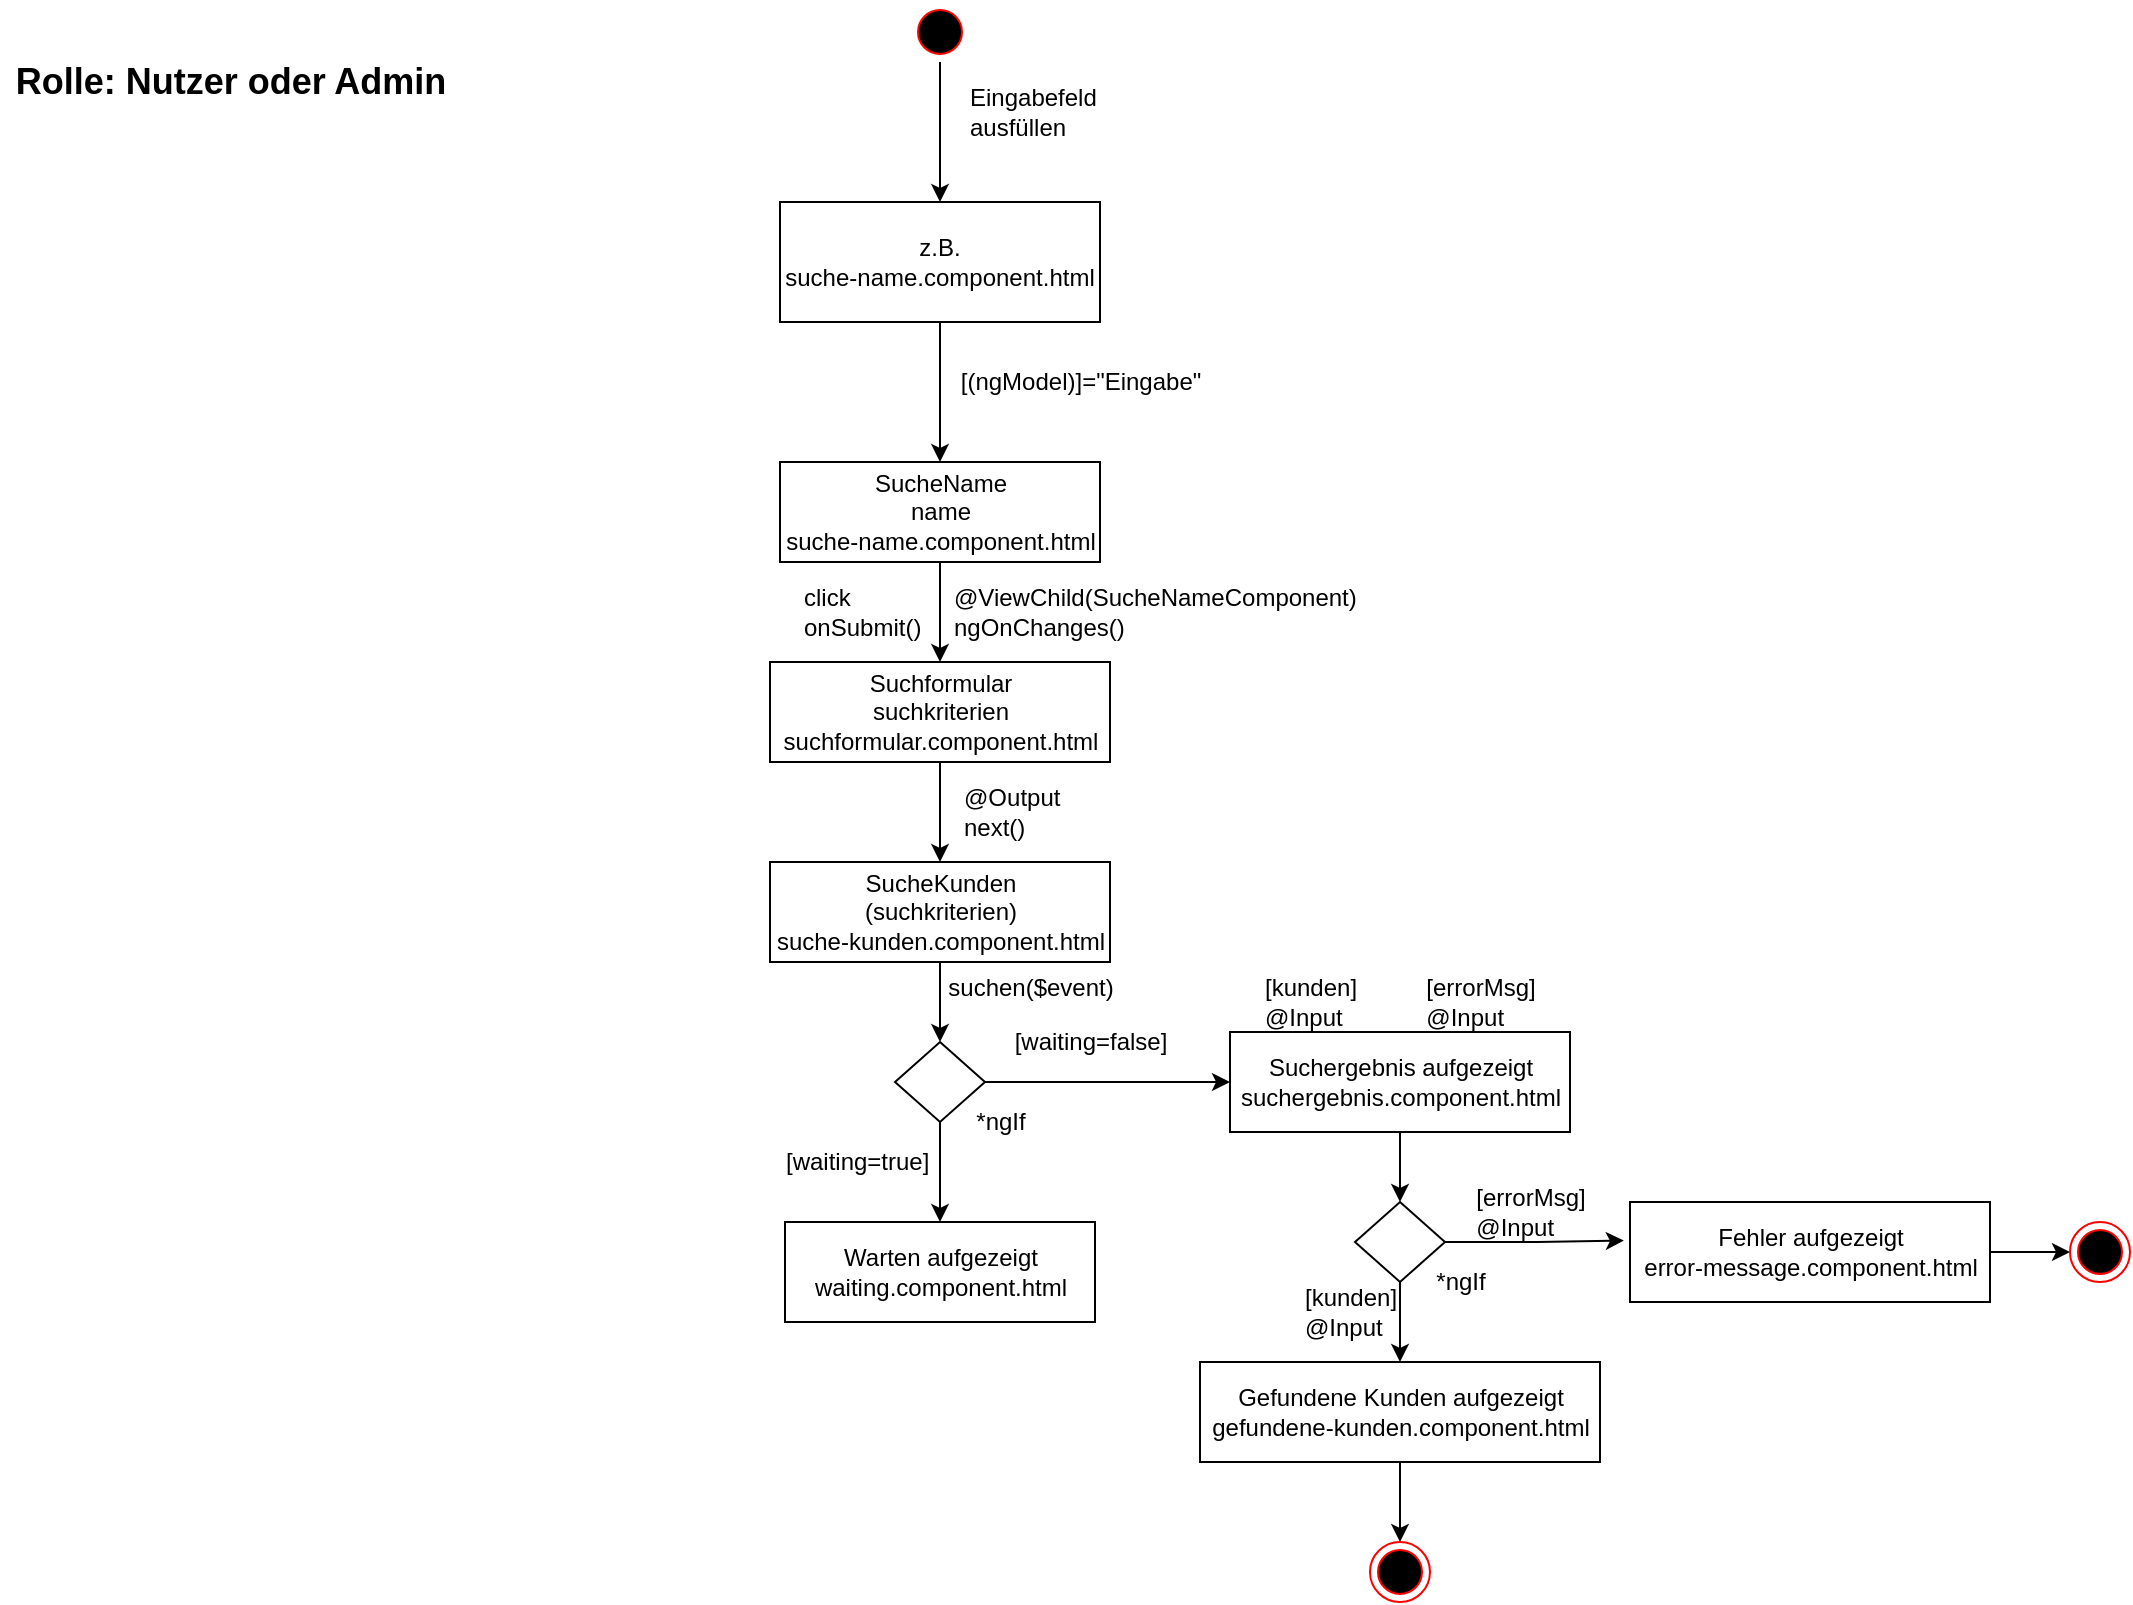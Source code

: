 <mxfile version="14.7.3" type="device"><diagram name="Page-1" id="e7e014a7-5840-1c2e-5031-d8a46d1fe8dd"><mxGraphModel dx="510" dy="577" grid="1" gridSize="10" guides="1" tooltips="1" connect="1" arrows="1" fold="1" page="1" pageScale="1" pageWidth="1169" pageHeight="826" background="none" math="0" shadow="0"><root><mxCell id="0"/><mxCell id="1" parent="0"/><mxCell id="x1HIMZSocm9ShC_TVfVP-2" style="edgeStyle=orthogonalEdgeStyle;rounded=0;orthogonalLoop=1;jettySize=auto;html=1;" edge="1" parent="1" source="yxbtwLn8mN5EDXHiPZAV-43"><mxGeometry relative="1" as="geometry"><mxPoint x="495" y="113" as="targetPoint"/></mxGeometry></mxCell><mxCell id="yxbtwLn8mN5EDXHiPZAV-43" value="" style="ellipse;html=1;shape=startState;fillColor=#000000;strokeColor=#ff0000;" parent="1" vertex="1"><mxGeometry x="480" y="13" width="30" height="30" as="geometry"/></mxCell><mxCell id="yxbtwLn8mN5EDXHiPZAV-47" style="edgeStyle=orthogonalEdgeStyle;rounded=0;orthogonalLoop=1;jettySize=auto;html=1;entryX=0.5;entryY=0;entryDx=0;entryDy=0;" parent="1" source="yxbtwLn8mN5EDXHiPZAV-45" target="yxbtwLn8mN5EDXHiPZAV-48" edge="1"><mxGeometry relative="1" as="geometry"><mxPoint x="495" y="363" as="targetPoint"/></mxGeometry></mxCell><mxCell id="yxbtwLn8mN5EDXHiPZAV-45" value="SucheName&lt;br&gt;name&lt;br&gt;suche-name.component.html" style="html=1;" parent="1" vertex="1"><mxGeometry x="415" y="243" width="160" height="50" as="geometry"/></mxCell><mxCell id="yxbtwLn8mN5EDXHiPZAV-51" style="edgeStyle=orthogonalEdgeStyle;rounded=0;orthogonalLoop=1;jettySize=auto;html=1;" parent="1" source="yxbtwLn8mN5EDXHiPZAV-48" target="yxbtwLn8mN5EDXHiPZAV-50" edge="1"><mxGeometry relative="1" as="geometry"/></mxCell><mxCell id="yxbtwLn8mN5EDXHiPZAV-48" value="Suchformular&lt;br&gt;suchkriterien&lt;br&gt;suchformular.component.html" style="html=1;" parent="1" vertex="1"><mxGeometry x="410" y="343" width="170" height="50" as="geometry"/></mxCell><mxCell id="yxbtwLn8mN5EDXHiPZAV-49" value="@Output&lt;br&gt;next()" style="text;html=1;align=left;verticalAlign=middle;resizable=0;points=[];autosize=1;strokeColor=none;" parent="1" vertex="1"><mxGeometry x="505" y="403" width="60" height="30" as="geometry"/></mxCell><mxCell id="yxbtwLn8mN5EDXHiPZAV-56" style="edgeStyle=orthogonalEdgeStyle;rounded=0;orthogonalLoop=1;jettySize=auto;html=1;" parent="1" source="yxbtwLn8mN5EDXHiPZAV-50" target="yxbtwLn8mN5EDXHiPZAV-55" edge="1"><mxGeometry relative="1" as="geometry"/></mxCell><mxCell id="yxbtwLn8mN5EDXHiPZAV-50" value="SucheKunden&lt;br&gt;(suchkriterien)&lt;br&gt;suche-kunden.component.html" style="html=1;" parent="1" vertex="1"><mxGeometry x="410" y="443" width="170" height="50" as="geometry"/></mxCell><mxCell id="yxbtwLn8mN5EDXHiPZAV-52" value="suchen($event)" style="text;html=1;align=center;verticalAlign=middle;resizable=0;points=[];autosize=1;strokeColor=none;" parent="1" vertex="1"><mxGeometry x="490" y="496" width="100" height="20" as="geometry"/></mxCell><mxCell id="yxbtwLn8mN5EDXHiPZAV-58" style="edgeStyle=orthogonalEdgeStyle;rounded=0;orthogonalLoop=1;jettySize=auto;html=1;" parent="1" source="yxbtwLn8mN5EDXHiPZAV-55" target="yxbtwLn8mN5EDXHiPZAV-57" edge="1"><mxGeometry relative="1" as="geometry"/></mxCell><mxCell id="yxbtwLn8mN5EDXHiPZAV-61" style="edgeStyle=orthogonalEdgeStyle;rounded=0;orthogonalLoop=1;jettySize=auto;html=1;" parent="1" source="yxbtwLn8mN5EDXHiPZAV-55" target="yxbtwLn8mN5EDXHiPZAV-60" edge="1"><mxGeometry relative="1" as="geometry"/></mxCell><mxCell id="yxbtwLn8mN5EDXHiPZAV-55" value="" style="rhombus;whiteSpace=wrap;html=1;" parent="1" vertex="1"><mxGeometry x="472.5" y="533" width="45" height="40" as="geometry"/></mxCell><mxCell id="yxbtwLn8mN5EDXHiPZAV-57" value="Warten aufgezeigt&lt;br&gt;waiting.component.html" style="html=1;" parent="1" vertex="1"><mxGeometry x="417.5" y="623" width="155" height="50" as="geometry"/></mxCell><mxCell id="yxbtwLn8mN5EDXHiPZAV-59" value="*ngIf" style="text;html=1;align=center;verticalAlign=middle;resizable=0;points=[];autosize=1;strokeColor=none;" parent="1" vertex="1"><mxGeometry x="505" y="563" width="40" height="20" as="geometry"/></mxCell><mxCell id="yxbtwLn8mN5EDXHiPZAV-65" style="edgeStyle=orthogonalEdgeStyle;rounded=0;orthogonalLoop=1;jettySize=auto;html=1;" parent="1" source="yxbtwLn8mN5EDXHiPZAV-60" target="yxbtwLn8mN5EDXHiPZAV-64" edge="1"><mxGeometry relative="1" as="geometry"/></mxCell><mxCell id="yxbtwLn8mN5EDXHiPZAV-60" value="Suchergebnis aufgezeigt&lt;br&gt;suchergebnis.component.html" style="html=1;" parent="1" vertex="1"><mxGeometry x="640" y="528" width="170" height="50" as="geometry"/></mxCell><mxCell id="yxbtwLn8mN5EDXHiPZAV-62" value="[kunden]&lt;br&gt;&lt;div style=&quot;text-align: left&quot;&gt;&lt;span&gt;@Input&lt;/span&gt;&lt;/div&gt;" style="text;html=1;align=center;verticalAlign=middle;resizable=0;points=[];autosize=1;strokeColor=none;" parent="1" vertex="1"><mxGeometry x="650" y="498" width="60" height="30" as="geometry"/></mxCell><mxCell id="yxbtwLn8mN5EDXHiPZAV-63" value="[errorMsg]&lt;br&gt;&lt;div style=&quot;text-align: left&quot;&gt;&lt;span&gt;@Input&lt;/span&gt;&lt;/div&gt;" style="text;html=1;align=center;verticalAlign=middle;resizable=0;points=[];autosize=1;strokeColor=none;" parent="1" vertex="1"><mxGeometry x="730" y="498" width="70" height="30" as="geometry"/></mxCell><mxCell id="yxbtwLn8mN5EDXHiPZAV-70" style="edgeStyle=orthogonalEdgeStyle;rounded=0;orthogonalLoop=1;jettySize=auto;html=1;" parent="1" source="yxbtwLn8mN5EDXHiPZAV-64" target="yxbtwLn8mN5EDXHiPZAV-67" edge="1"><mxGeometry relative="1" as="geometry"/></mxCell><mxCell id="yxbtwLn8mN5EDXHiPZAV-73" style="edgeStyle=orthogonalEdgeStyle;rounded=0;orthogonalLoop=1;jettySize=auto;html=1;entryX=-0.017;entryY=0.386;entryDx=0;entryDy=0;entryPerimeter=0;" parent="1" source="yxbtwLn8mN5EDXHiPZAV-64" target="yxbtwLn8mN5EDXHiPZAV-72" edge="1"><mxGeometry relative="1" as="geometry"/></mxCell><mxCell id="yxbtwLn8mN5EDXHiPZAV-64" value="" style="rhombus;whiteSpace=wrap;html=1;" parent="1" vertex="1"><mxGeometry x="702.5" y="613" width="45" height="40" as="geometry"/></mxCell><mxCell id="EwrWoGi9fswRe4w6S0GX-2" style="edgeStyle=orthogonalEdgeStyle;rounded=0;orthogonalLoop=1;jettySize=auto;html=1;" parent="1" source="yxbtwLn8mN5EDXHiPZAV-67" target="EwrWoGi9fswRe4w6S0GX-1" edge="1"><mxGeometry relative="1" as="geometry"/></mxCell><mxCell id="yxbtwLn8mN5EDXHiPZAV-67" value="Gefundene Kunden aufgezeigt&lt;br&gt;gefundene-kunden.component.html" style="html=1;" parent="1" vertex="1"><mxGeometry x="625" y="693" width="200" height="50" as="geometry"/></mxCell><mxCell id="yxbtwLn8mN5EDXHiPZAV-68" value="Eingabefeld&lt;br&gt;&lt;div&gt;&lt;span&gt;ausfüllen&lt;/span&gt;&lt;/div&gt;" style="text;html=1;align=left;verticalAlign=middle;resizable=0;points=[];autosize=1;strokeColor=none;" parent="1" vertex="1"><mxGeometry x="507.5" y="53" width="80" height="30" as="geometry"/></mxCell><mxCell id="yxbtwLn8mN5EDXHiPZAV-69" value="@ViewChild(SucheNameComponent)&lt;br&gt;ngOnChanges()" style="text;html=1;align=left;verticalAlign=middle;resizable=0;points=[];autosize=1;strokeColor=none;" parent="1" vertex="1"><mxGeometry x="500" y="303" width="220" height="30" as="geometry"/></mxCell><mxCell id="yxbtwLn8mN5EDXHiPZAV-71" value="[kunden]&lt;br&gt;&lt;div style=&quot;text-align: left&quot;&gt;&lt;span&gt;@Input&lt;/span&gt;&lt;/div&gt;" style="text;html=1;align=center;verticalAlign=middle;resizable=0;points=[];autosize=1;strokeColor=none;" parent="1" vertex="1"><mxGeometry x="670" y="653" width="60" height="30" as="geometry"/></mxCell><mxCell id="EwrWoGi9fswRe4w6S0GX-4" style="edgeStyle=orthogonalEdgeStyle;rounded=0;orthogonalLoop=1;jettySize=auto;html=1;" parent="1" source="yxbtwLn8mN5EDXHiPZAV-72" target="EwrWoGi9fswRe4w6S0GX-3" edge="1"><mxGeometry relative="1" as="geometry"/></mxCell><mxCell id="yxbtwLn8mN5EDXHiPZAV-72" value="Fehler aufgezeigt&lt;br&gt;error-message.component.html" style="html=1;" parent="1" vertex="1"><mxGeometry x="840" y="613" width="180" height="50" as="geometry"/></mxCell><mxCell id="yxbtwLn8mN5EDXHiPZAV-74" value="[errorMsg]&lt;br&gt;&lt;div style=&quot;text-align: left&quot;&gt;&lt;span&gt;@Input&lt;/span&gt;&lt;/div&gt;" style="text;html=1;align=center;verticalAlign=middle;resizable=0;points=[];autosize=1;strokeColor=none;" parent="1" vertex="1"><mxGeometry x="755" y="603" width="70" height="30" as="geometry"/></mxCell><mxCell id="yxbtwLn8mN5EDXHiPZAV-75" value="*ngIf" style="text;html=1;align=center;verticalAlign=middle;resizable=0;points=[];autosize=1;strokeColor=none;" parent="1" vertex="1"><mxGeometry x="735" y="643" width="40" height="20" as="geometry"/></mxCell><mxCell id="yxbtwLn8mN5EDXHiPZAV-76" value="[waiting=true]&amp;nbsp;" style="text;html=1;align=center;verticalAlign=middle;resizable=0;points=[];autosize=1;strokeColor=none;" parent="1" vertex="1"><mxGeometry x="410" y="583" width="90" height="20" as="geometry"/></mxCell><mxCell id="yxbtwLn8mN5EDXHiPZAV-77" value="[waiting=false]" style="text;html=1;align=center;verticalAlign=middle;resizable=0;points=[];autosize=1;strokeColor=none;" parent="1" vertex="1"><mxGeometry x="524.5" y="523" width="90" height="20" as="geometry"/></mxCell><mxCell id="EwrWoGi9fswRe4w6S0GX-1" value="" style="ellipse;html=1;shape=endState;fillColor=#000000;strokeColor=#ff0000;" parent="1" vertex="1"><mxGeometry x="710" y="783" width="30" height="30" as="geometry"/></mxCell><mxCell id="EwrWoGi9fswRe4w6S0GX-3" value="" style="ellipse;html=1;shape=endState;fillColor=#000000;strokeColor=#ff0000;" parent="1" vertex="1"><mxGeometry x="1060" y="623" width="30" height="30" as="geometry"/></mxCell><mxCell id="x1HIMZSocm9ShC_TVfVP-3" style="edgeStyle=orthogonalEdgeStyle;rounded=0;orthogonalLoop=1;jettySize=auto;html=1;" edge="1" parent="1" source="x1HIMZSocm9ShC_TVfVP-1" target="yxbtwLn8mN5EDXHiPZAV-45"><mxGeometry relative="1" as="geometry"/></mxCell><mxCell id="x1HIMZSocm9ShC_TVfVP-1" value="z.B.&lt;br&gt;suche-name.component.html" style="rounded=0;whiteSpace=wrap;html=1;" vertex="1" parent="1"><mxGeometry x="415" y="113" width="160" height="60" as="geometry"/></mxCell><mxCell id="x1HIMZSocm9ShC_TVfVP-4" value="click&lt;br&gt;&lt;div&gt;&lt;span&gt;onSubmit()&lt;/span&gt;&lt;/div&gt;" style="text;html=1;align=left;verticalAlign=middle;resizable=0;points=[];autosize=1;strokeColor=none;" vertex="1" parent="1"><mxGeometry x="425" y="303" width="70" height="30" as="geometry"/></mxCell><mxCell id="x1HIMZSocm9ShC_TVfVP-5" value="&lt;span style=&quot;text-align: left&quot;&gt;[(ngModel)]=&quot;Eingabe&quot;&lt;/span&gt;" style="text;html=1;align=center;verticalAlign=middle;resizable=0;points=[];autosize=1;strokeColor=none;" vertex="1" parent="1"><mxGeometry x="495" y="193" width="140" height="20" as="geometry"/></mxCell><mxCell id="x1HIMZSocm9ShC_TVfVP-7" value="&lt;font style=&quot;font-size: 18px&quot;&gt;&lt;b&gt;Rolle: Nutzer oder Admin&lt;/b&gt;&lt;/font&gt;" style="text;html=1;align=center;verticalAlign=middle;resizable=0;points=[];autosize=1;strokeColor=none;" vertex="1" parent="1"><mxGeometry x="25" y="43" width="230" height="20" as="geometry"/></mxCell></root></mxGraphModel></diagram></mxfile>